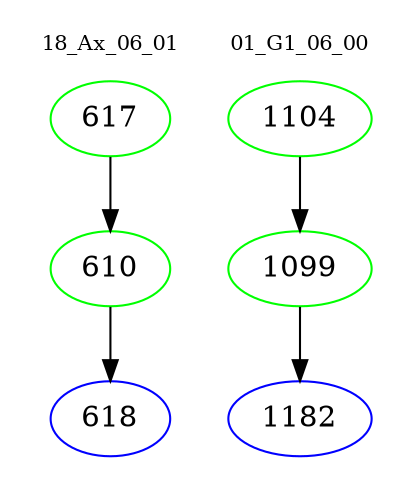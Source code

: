 digraph{
subgraph cluster_0 {
color = white
label = "18_Ax_06_01";
fontsize=10;
T0_617 [label="617", color="green"]
T0_617 -> T0_610 [color="black"]
T0_610 [label="610", color="green"]
T0_610 -> T0_618 [color="black"]
T0_618 [label="618", color="blue"]
}
subgraph cluster_1 {
color = white
label = "01_G1_06_00";
fontsize=10;
T1_1104 [label="1104", color="green"]
T1_1104 -> T1_1099 [color="black"]
T1_1099 [label="1099", color="green"]
T1_1099 -> T1_1182 [color="black"]
T1_1182 [label="1182", color="blue"]
}
}
